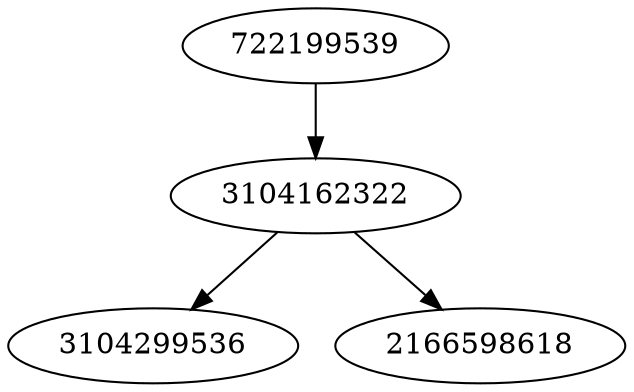 strict digraph  {
3104299536;
2166598618;
722199539;
3104162322;
722199539 -> 3104162322;
3104162322 -> 2166598618;
3104162322 -> 3104299536;
}
